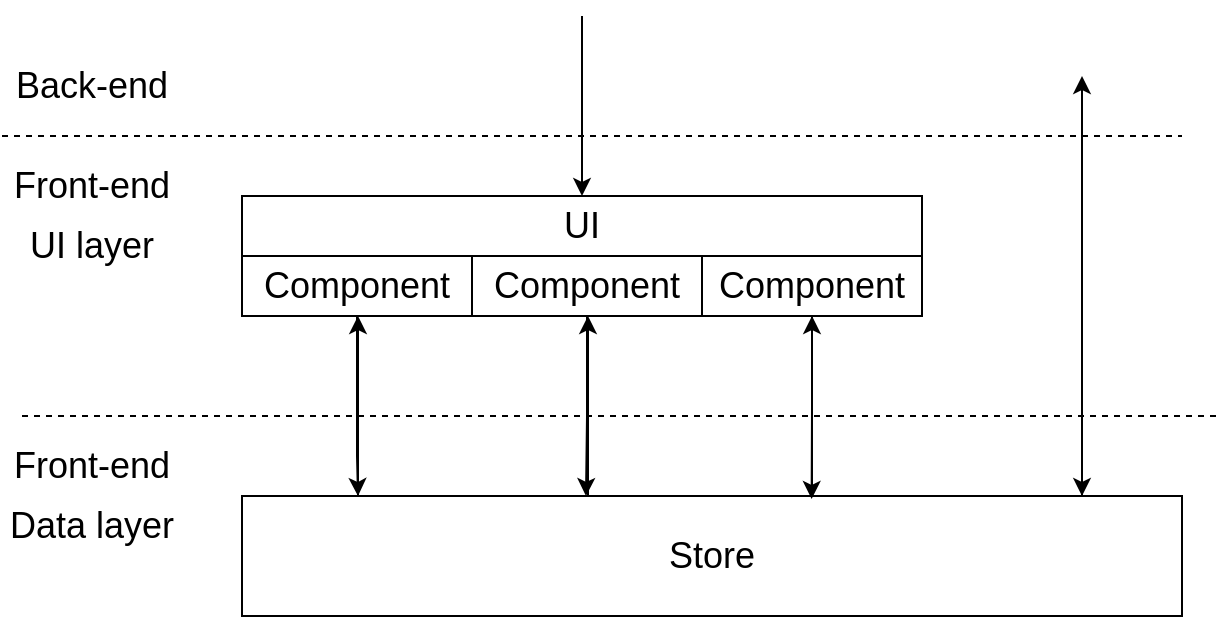 <mxfile version="20.3.0" type="device"><diagram id="WWmHuTSvxTs2fTyWWiS5" name="Page-1"><mxGraphModel dx="1422" dy="905" grid="1" gridSize="10" guides="1" tooltips="1" connect="1" arrows="1" fold="1" page="1" pageScale="1" pageWidth="850" pageHeight="1100" math="0" shadow="0"><root><mxCell id="0"/><mxCell id="1" parent="0"/><mxCell id="U5smv_vHdtkA6mjVoCkT-1" value="" style="endArrow=none;dashed=1;html=1;rounded=0;" parent="1" edge="1"><mxGeometry width="50" height="50" relative="1" as="geometry"><mxPoint x="140" y="250" as="sourcePoint"/><mxPoint x="730" y="250" as="targetPoint"/></mxGeometry></mxCell><mxCell id="U5smv_vHdtkA6mjVoCkT-2" value="Back-end" style="text;html=1;strokeColor=none;fillColor=none;align=center;verticalAlign=middle;whiteSpace=wrap;rounded=0;fontSize=18;" parent="1" vertex="1"><mxGeometry x="140" y="210" width="90" height="30" as="geometry"/></mxCell><mxCell id="U5smv_vHdtkA6mjVoCkT-4" value="" style="endArrow=classic;html=1;rounded=0;fontSize=18;" parent="1" target="U5smv_vHdtkA6mjVoCkT-6" edge="1"><mxGeometry width="50" height="50" relative="1" as="geometry"><mxPoint x="430" y="190" as="sourcePoint"/><mxPoint x="435" y="280" as="targetPoint"/></mxGeometry></mxCell><mxCell id="U5smv_vHdtkA6mjVoCkT-6" value="UI" style="rounded=0;whiteSpace=wrap;html=1;fontSize=18;" parent="1" vertex="1"><mxGeometry x="260" y="280" width="340" height="30" as="geometry"/></mxCell><mxCell id="U5smv_vHdtkA6mjVoCkT-9" value="Front-end" style="text;html=1;strokeColor=none;fillColor=none;align=center;verticalAlign=middle;whiteSpace=wrap;rounded=0;fontSize=18;" parent="1" vertex="1"><mxGeometry x="140" y="260" width="90" height="30" as="geometry"/></mxCell><mxCell id="l3m3ihCRVix5unINBIPQ-8" style="edgeStyle=orthogonalEdgeStyle;rounded=0;orthogonalLoop=1;jettySize=auto;html=1;" parent="1" source="l3m3ihCRVix5unINBIPQ-2" edge="1"><mxGeometry relative="1" as="geometry"><mxPoint x="680" y="220" as="targetPoint"/><Array as="points"><mxPoint x="680" y="340"/><mxPoint x="680" y="340"/></Array></mxGeometry></mxCell><mxCell id="6Bq-NOw6JwhtarlxA2P6-1" style="edgeStyle=orthogonalEdgeStyle;rounded=0;orthogonalLoop=1;jettySize=auto;html=1;" edge="1" parent="1" source="l3m3ihCRVix5unINBIPQ-2" target="l3m3ihCRVix5unINBIPQ-16"><mxGeometry relative="1" as="geometry"><Array as="points"><mxPoint x="433" y="410"/><mxPoint x="433" y="410"/></Array></mxGeometry></mxCell><mxCell id="6Bq-NOw6JwhtarlxA2P6-2" style="edgeStyle=orthogonalEdgeStyle;rounded=0;orthogonalLoop=1;jettySize=auto;html=1;" edge="1" parent="1" source="l3m3ihCRVix5unINBIPQ-2" target="l3m3ihCRVix5unINBIPQ-17"><mxGeometry relative="1" as="geometry"><Array as="points"><mxPoint x="545" y="410"/><mxPoint x="545" y="410"/></Array></mxGeometry></mxCell><mxCell id="6Bq-NOw6JwhtarlxA2P6-3" style="edgeStyle=orthogonalEdgeStyle;rounded=0;orthogonalLoop=1;jettySize=auto;html=1;" edge="1" parent="1" source="l3m3ihCRVix5unINBIPQ-2" target="l3m3ihCRVix5unINBIPQ-14"><mxGeometry relative="1" as="geometry"><Array as="points"><mxPoint x="318" y="410"/><mxPoint x="318" y="410"/></Array></mxGeometry></mxCell><mxCell id="l3m3ihCRVix5unINBIPQ-2" value="Store" style="rounded=0;whiteSpace=wrap;html=1;fontSize=18;" parent="1" vertex="1"><mxGeometry x="260" y="430" width="470" height="60" as="geometry"/></mxCell><mxCell id="l3m3ihCRVix5unINBIPQ-4" value="" style="endArrow=none;dashed=1;html=1;rounded=0;" parent="1" edge="1"><mxGeometry width="50" height="50" relative="1" as="geometry"><mxPoint x="150" y="390" as="sourcePoint"/><mxPoint x="750" y="390" as="targetPoint"/></mxGeometry></mxCell><mxCell id="l3m3ihCRVix5unINBIPQ-9" style="edgeStyle=orthogonalEdgeStyle;rounded=0;orthogonalLoop=1;jettySize=auto;html=1;" parent="1" target="l3m3ihCRVix5unINBIPQ-2" edge="1"><mxGeometry relative="1" as="geometry"><mxPoint x="610" y="440" as="targetPoint"/><mxPoint x="680" y="240" as="sourcePoint"/><Array as="points"><mxPoint x="680" y="240"/></Array></mxGeometry></mxCell><mxCell id="l3m3ihCRVix5unINBIPQ-28" style="edgeStyle=orthogonalEdgeStyle;rounded=0;orthogonalLoop=1;jettySize=auto;html=1;" parent="1" source="l3m3ihCRVix5unINBIPQ-14" target="l3m3ihCRVix5unINBIPQ-2" edge="1"><mxGeometry relative="1" as="geometry"><Array as="points"><mxPoint x="318" y="410"/><mxPoint x="318" y="410"/></Array></mxGeometry></mxCell><mxCell id="l3m3ihCRVix5unINBIPQ-14" value="Component" style="rounded=0;whiteSpace=wrap;html=1;fontSize=18;" parent="1" vertex="1"><mxGeometry x="260" y="310" width="115" height="30" as="geometry"/></mxCell><mxCell id="l3m3ihCRVix5unINBIPQ-29" style="edgeStyle=orthogonalEdgeStyle;rounded=0;orthogonalLoop=1;jettySize=auto;html=1;" parent="1" source="l3m3ihCRVix5unINBIPQ-16" target="l3m3ihCRVix5unINBIPQ-2" edge="1"><mxGeometry relative="1" as="geometry"><Array as="points"><mxPoint x="432" y="390"/><mxPoint x="432" y="390"/></Array></mxGeometry></mxCell><mxCell id="l3m3ihCRVix5unINBIPQ-16" value="Component" style="rounded=0;whiteSpace=wrap;html=1;fontSize=18;" parent="1" vertex="1"><mxGeometry x="375" y="310" width="115" height="30" as="geometry"/></mxCell><mxCell id="l3m3ihCRVix5unINBIPQ-31" style="edgeStyle=orthogonalEdgeStyle;rounded=0;orthogonalLoop=1;jettySize=auto;html=1;entryX=0.606;entryY=0.025;entryDx=0;entryDy=0;entryPerimeter=0;" parent="1" source="l3m3ihCRVix5unINBIPQ-17" target="l3m3ihCRVix5unINBIPQ-2" edge="1"><mxGeometry relative="1" as="geometry"/></mxCell><mxCell id="l3m3ihCRVix5unINBIPQ-17" value="Component" style="rounded=0;whiteSpace=wrap;html=1;fontSize=18;" parent="1" vertex="1"><mxGeometry x="490" y="310" width="110" height="30" as="geometry"/></mxCell><mxCell id="l3m3ihCRVix5unINBIPQ-25" value="UI layer" style="text;html=1;strokeColor=none;fillColor=none;align=center;verticalAlign=middle;whiteSpace=wrap;rounded=0;fontSize=18;" parent="1" vertex="1"><mxGeometry x="140" y="290" width="90" height="30" as="geometry"/></mxCell><mxCell id="l3m3ihCRVix5unINBIPQ-26" value="Data layer" style="text;html=1;strokeColor=none;fillColor=none;align=center;verticalAlign=middle;whiteSpace=wrap;rounded=0;fontSize=18;" parent="1" vertex="1"><mxGeometry x="140" y="430" width="90" height="30" as="geometry"/></mxCell><mxCell id="l3m3ihCRVix5unINBIPQ-27" value="Front-end" style="text;html=1;strokeColor=none;fillColor=none;align=center;verticalAlign=middle;whiteSpace=wrap;rounded=0;fontSize=18;" parent="1" vertex="1"><mxGeometry x="140" y="400" width="90" height="30" as="geometry"/></mxCell></root></mxGraphModel></diagram></mxfile>